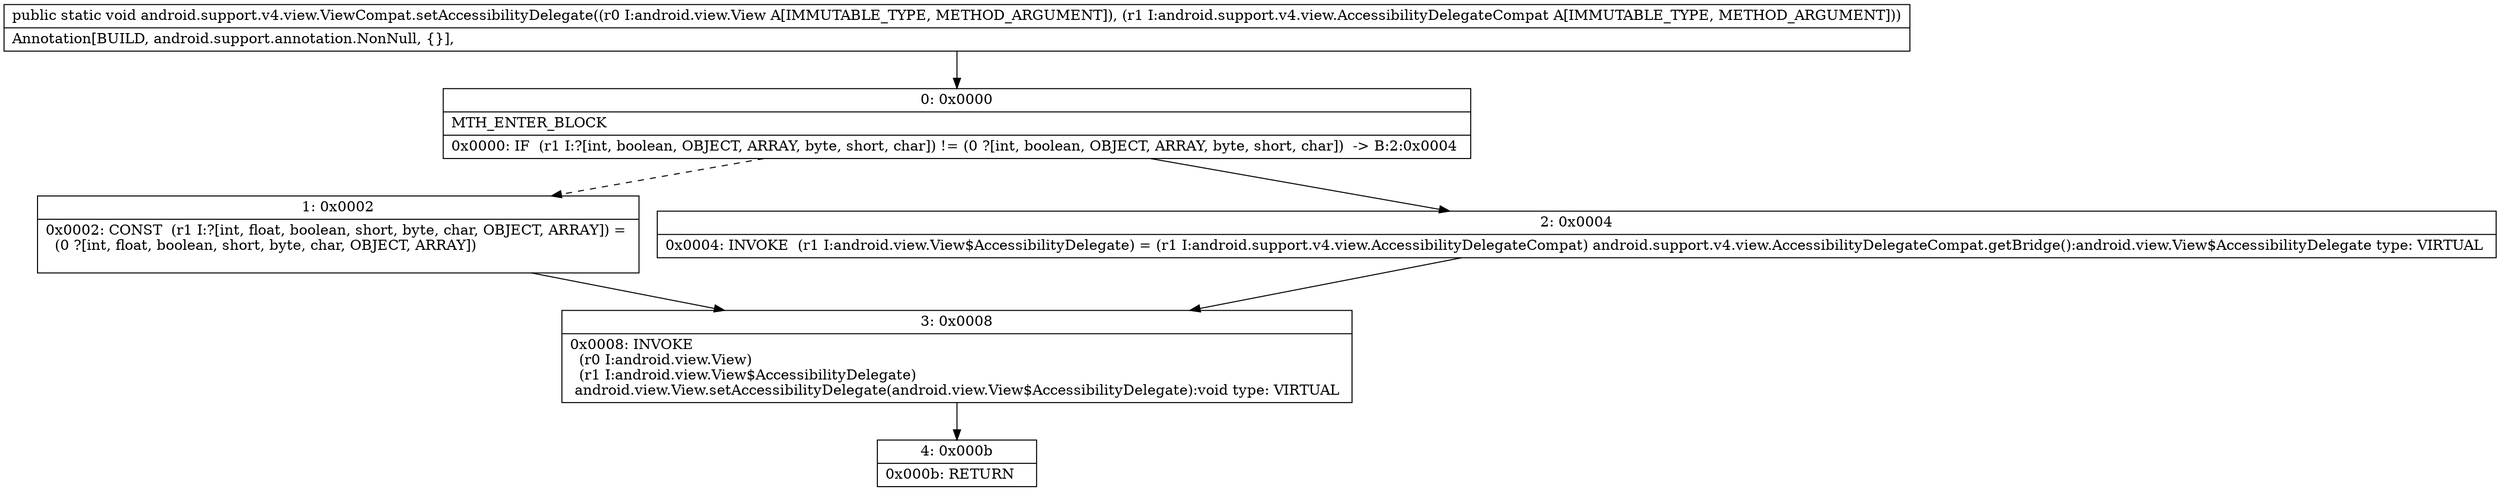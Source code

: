 digraph "CFG forandroid.support.v4.view.ViewCompat.setAccessibilityDelegate(Landroid\/view\/View;Landroid\/support\/v4\/view\/AccessibilityDelegateCompat;)V" {
Node_0 [shape=record,label="{0\:\ 0x0000|MTH_ENTER_BLOCK\l|0x0000: IF  (r1 I:?[int, boolean, OBJECT, ARRAY, byte, short, char]) != (0 ?[int, boolean, OBJECT, ARRAY, byte, short, char])  \-\> B:2:0x0004 \l}"];
Node_1 [shape=record,label="{1\:\ 0x0002|0x0002: CONST  (r1 I:?[int, float, boolean, short, byte, char, OBJECT, ARRAY]) = \l  (0 ?[int, float, boolean, short, byte, char, OBJECT, ARRAY])\l \l}"];
Node_2 [shape=record,label="{2\:\ 0x0004|0x0004: INVOKE  (r1 I:android.view.View$AccessibilityDelegate) = (r1 I:android.support.v4.view.AccessibilityDelegateCompat) android.support.v4.view.AccessibilityDelegateCompat.getBridge():android.view.View$AccessibilityDelegate type: VIRTUAL \l}"];
Node_3 [shape=record,label="{3\:\ 0x0008|0x0008: INVOKE  \l  (r0 I:android.view.View)\l  (r1 I:android.view.View$AccessibilityDelegate)\l android.view.View.setAccessibilityDelegate(android.view.View$AccessibilityDelegate):void type: VIRTUAL \l}"];
Node_4 [shape=record,label="{4\:\ 0x000b|0x000b: RETURN   \l}"];
MethodNode[shape=record,label="{public static void android.support.v4.view.ViewCompat.setAccessibilityDelegate((r0 I:android.view.View A[IMMUTABLE_TYPE, METHOD_ARGUMENT]), (r1 I:android.support.v4.view.AccessibilityDelegateCompat A[IMMUTABLE_TYPE, METHOD_ARGUMENT]))  | Annotation[BUILD, android.support.annotation.NonNull, \{\}], \l}"];
MethodNode -> Node_0;
Node_0 -> Node_1[style=dashed];
Node_0 -> Node_2;
Node_1 -> Node_3;
Node_2 -> Node_3;
Node_3 -> Node_4;
}


